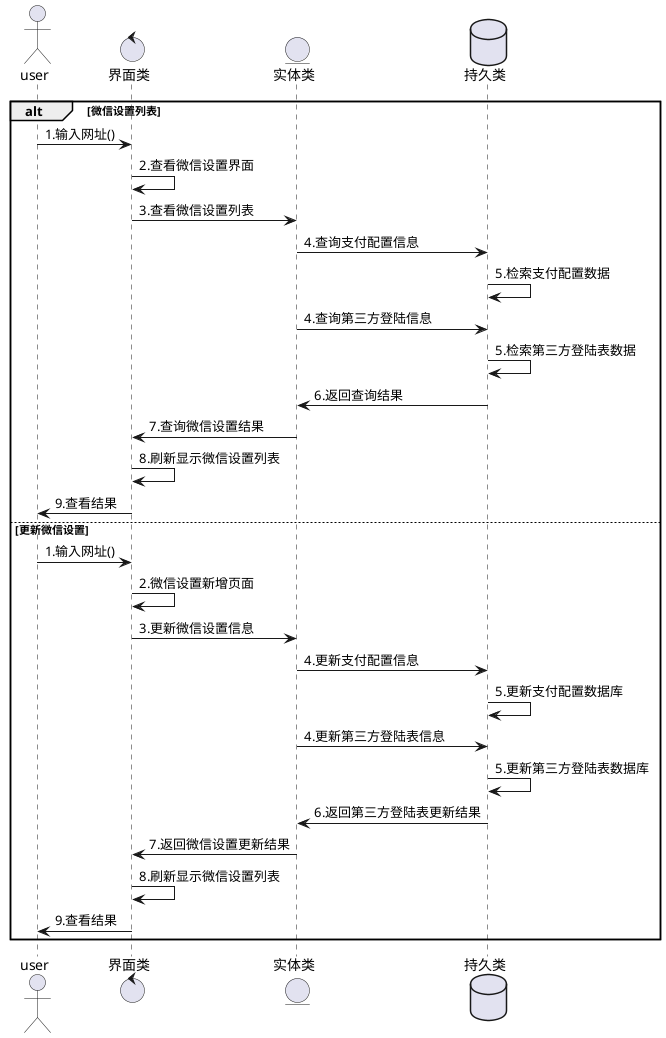 @startuml
  alt 微信设置列表
    actor user
    control 界面类
    entity 实体类
    database 持久类
    user -> 界面类: 1.输入网址()
    界面类 -> 界面类: 2.查看微信设置界面
    界面类 -> 实体类: 3.查看微信设置列表
    实体类 -> 持久类: 4.查询支付配置信息
    持久类 -> 持久类: 5.检索支付配置数据
    实体类 -> 持久类: 4.查询第三方登陆信息
    持久类 -> 持久类: 5.检索第三方登陆表数据
    持久类 -> 实体类: 6.返回查询结果
    实体类 -> 界面类: 7.查询微信设置结果
    界面类 -> 界面类: 8.刷新显示微信设置列表
    界面类 -> user: 9.查看结果
  else 更新微信设置
    user -> 界面类: 1.输入网址()
        界面类 -> 界面类: 2.微信设置新增页面
        界面类 -> 实体类: 3.更新微信设置信息
        实体类 -> 持久类: 4.更新支付配置信息
        持久类 -> 持久类: 5.更新支付配置数据库
        实体类 -> 持久类: 4.更新第三方登陆表信息
        持久类 -> 持久类: 5.更新第三方登陆表数据库
        持久类 -> 实体类: 6.返回第三方登陆表更新结果
        实体类 -> 界面类: 7.返回微信设置更新结果
        界面类 -> 界面类: 8.刷新显示微信设置列表
        界面类 -> user: 9.查看结果
  end
@enduml